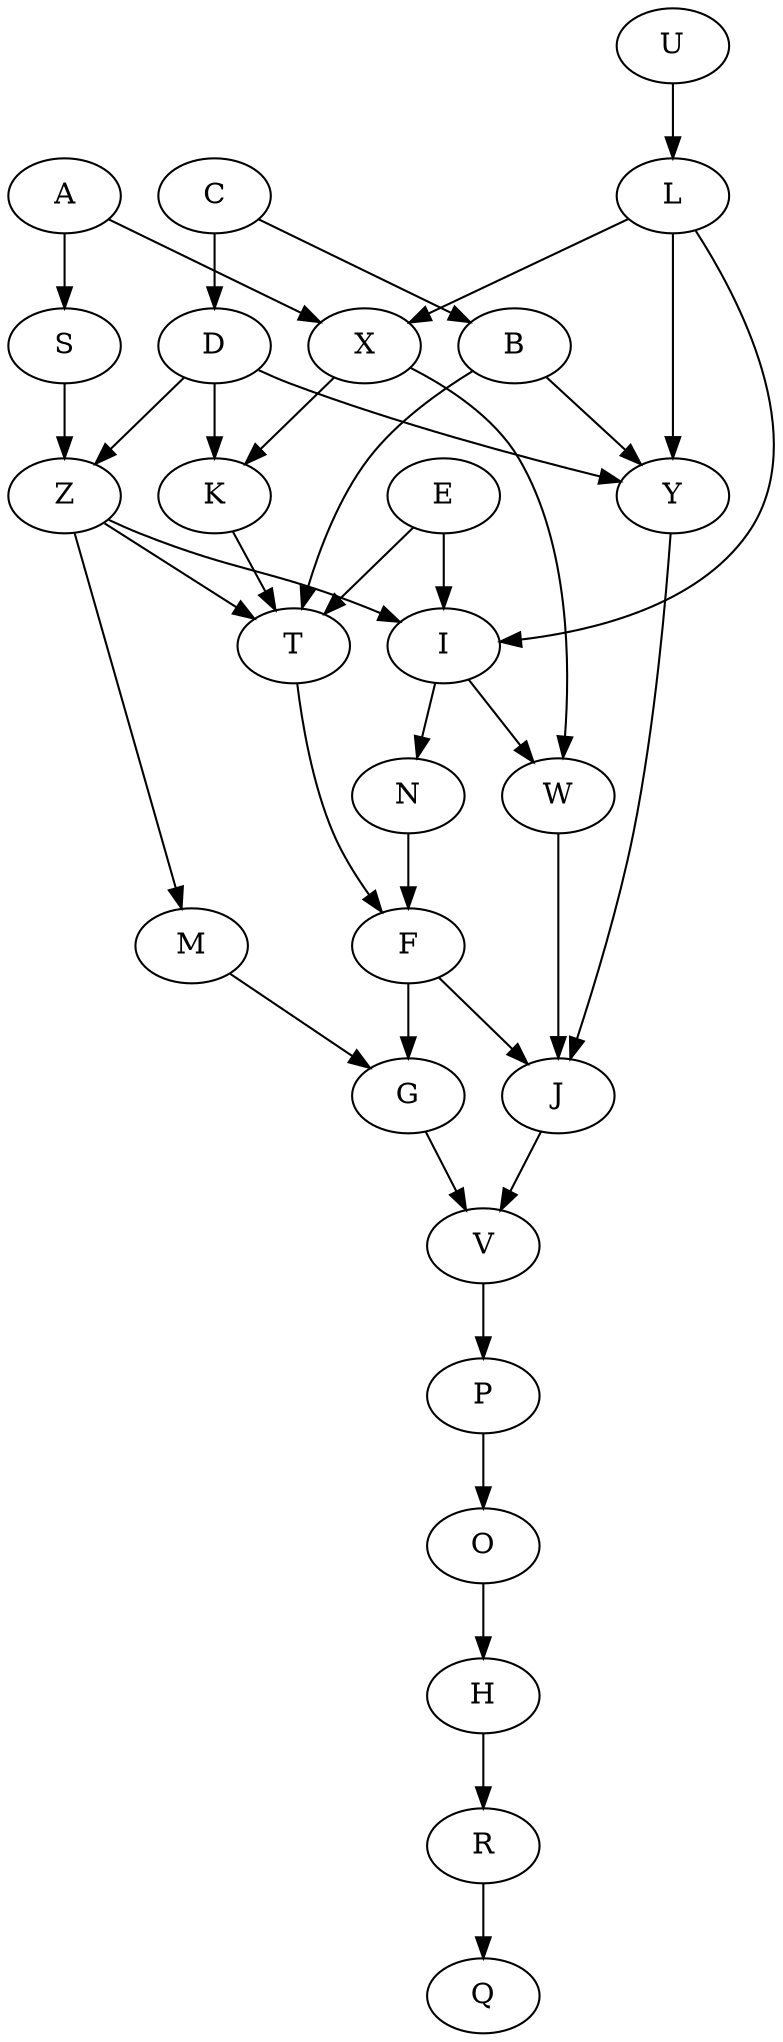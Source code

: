 digraph order1 {
	G -> V;
	O -> H;
	V -> P;
	I -> N;
	I -> W;
	H -> R;
	N -> F;
	W -> J;
	K -> T;
	F -> G;
	F -> J;
	T -> F;
	P -> O;
	R -> Q;
	S -> Z;
	Z -> I;
	Z -> T;
	Z -> M;
	A -> S;
	A -> X;
	X -> W;
	X -> K;
	D -> K;
	D -> Z;
	D -> Y;
	M -> G;
	Y -> J;
	L -> I;
	L -> X;
	L -> Y;
	J -> V;
	U -> L;
	C -> D;
	C -> B;
	B -> T;
	B -> Y;
	E -> I;
	E -> T;
}
